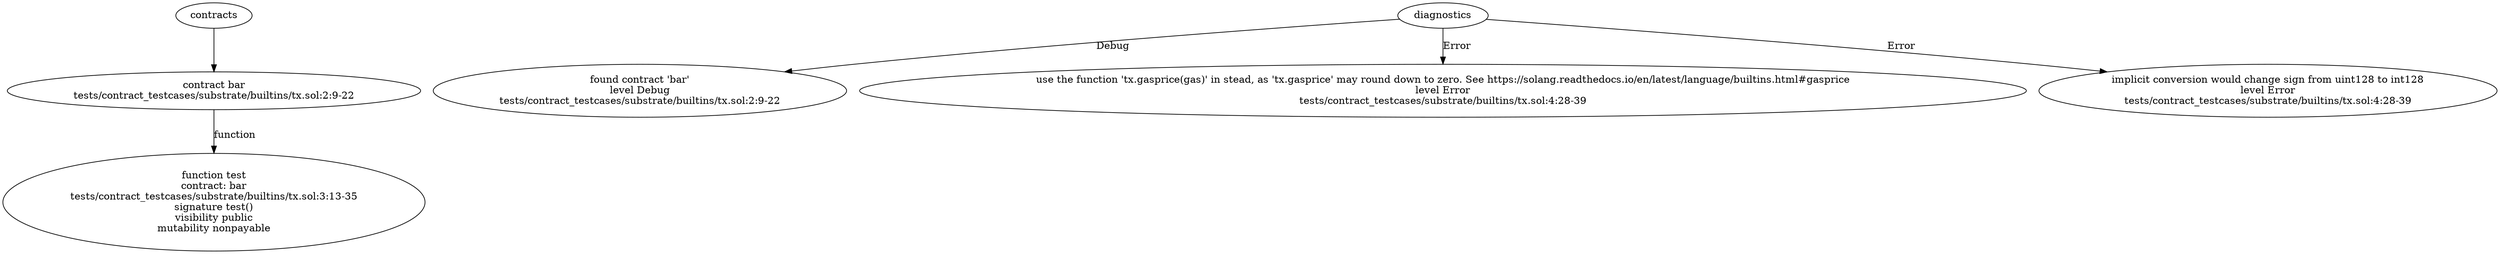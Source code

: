 strict digraph "tests/contract_testcases/substrate/builtins/tx.sol" {
	contract [label="contract bar\ntests/contract_testcases/substrate/builtins/tx.sol:2:9-22"]
	test [label="function test\ncontract: bar\ntests/contract_testcases/substrate/builtins/tx.sol:3:13-35\nsignature test()\nvisibility public\nmutability nonpayable"]
	diagnostic [label="found contract 'bar'\nlevel Debug\ntests/contract_testcases/substrate/builtins/tx.sol:2:9-22"]
	diagnostic_5 [label="use the function 'tx.gasprice(gas)' in stead, as 'tx.gasprice' may round down to zero. See https://solang.readthedocs.io/en/latest/language/builtins.html#gasprice\nlevel Error\ntests/contract_testcases/substrate/builtins/tx.sol:4:28-39"]
	diagnostic_6 [label="implicit conversion would change sign from uint128 to int128\nlevel Error\ntests/contract_testcases/substrate/builtins/tx.sol:4:28-39"]
	contracts -> contract
	contract -> test [label="function"]
	diagnostics -> diagnostic [label="Debug"]
	diagnostics -> diagnostic_5 [label="Error"]
	diagnostics -> diagnostic_6 [label="Error"]
}
